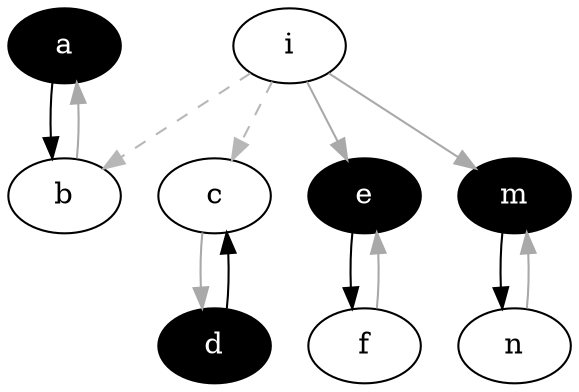 strict digraph "" {
	a	[fillcolor="#000000",
		fontcolor="#ffffff",
		style=filled];
	b	[fillcolor="#ffffff",
		style=filled];
	a -> b	[color="#000000",
		dir=forward];
	b -> a	[color="#A9A9A9",
		dir=forward];
	c	[fillcolor="#ffffff",
		style=filled];
	d	[fillcolor="#000000",
		fontcolor="#ffffff",
		style=filled];
	c -> d	[color="#A9A9A9",
		dir=forward];
	d -> c	[color="#000000",
		dir=forward];
	f	[fillcolor="#ffffff",
		style=filled];
	e	[fillcolor="#000000",
		fontcolor="#ffffff",
		style=filled];
	f -> e	[color="#A9A9A9",
		dir=forward];
	e -> f	[color="#000000",
		dir=forward];
	m	[fillcolor="#000000",
		fontcolor="#ffffff",
		style=filled];
	n	[fillcolor="#ffffff",
		style=filled];
	m -> n	[color="#000000",
		dir=forward];
	n -> m	[color="#A9A9A9",
		dir=forward];
	i	[fillcolor="#ffffff",
		style=filled];
	i -> b	[color="#b7b7b7",
		dir=forward,
		style=dashed];
	i -> c	[color="#b7b7b7",
		dir=forward,
		style=dashed];
	i -> e	[color="#A9A9A9",
		dir=forward];
	i -> m	[color="#A9A9A9",
		dir=forward];
}
